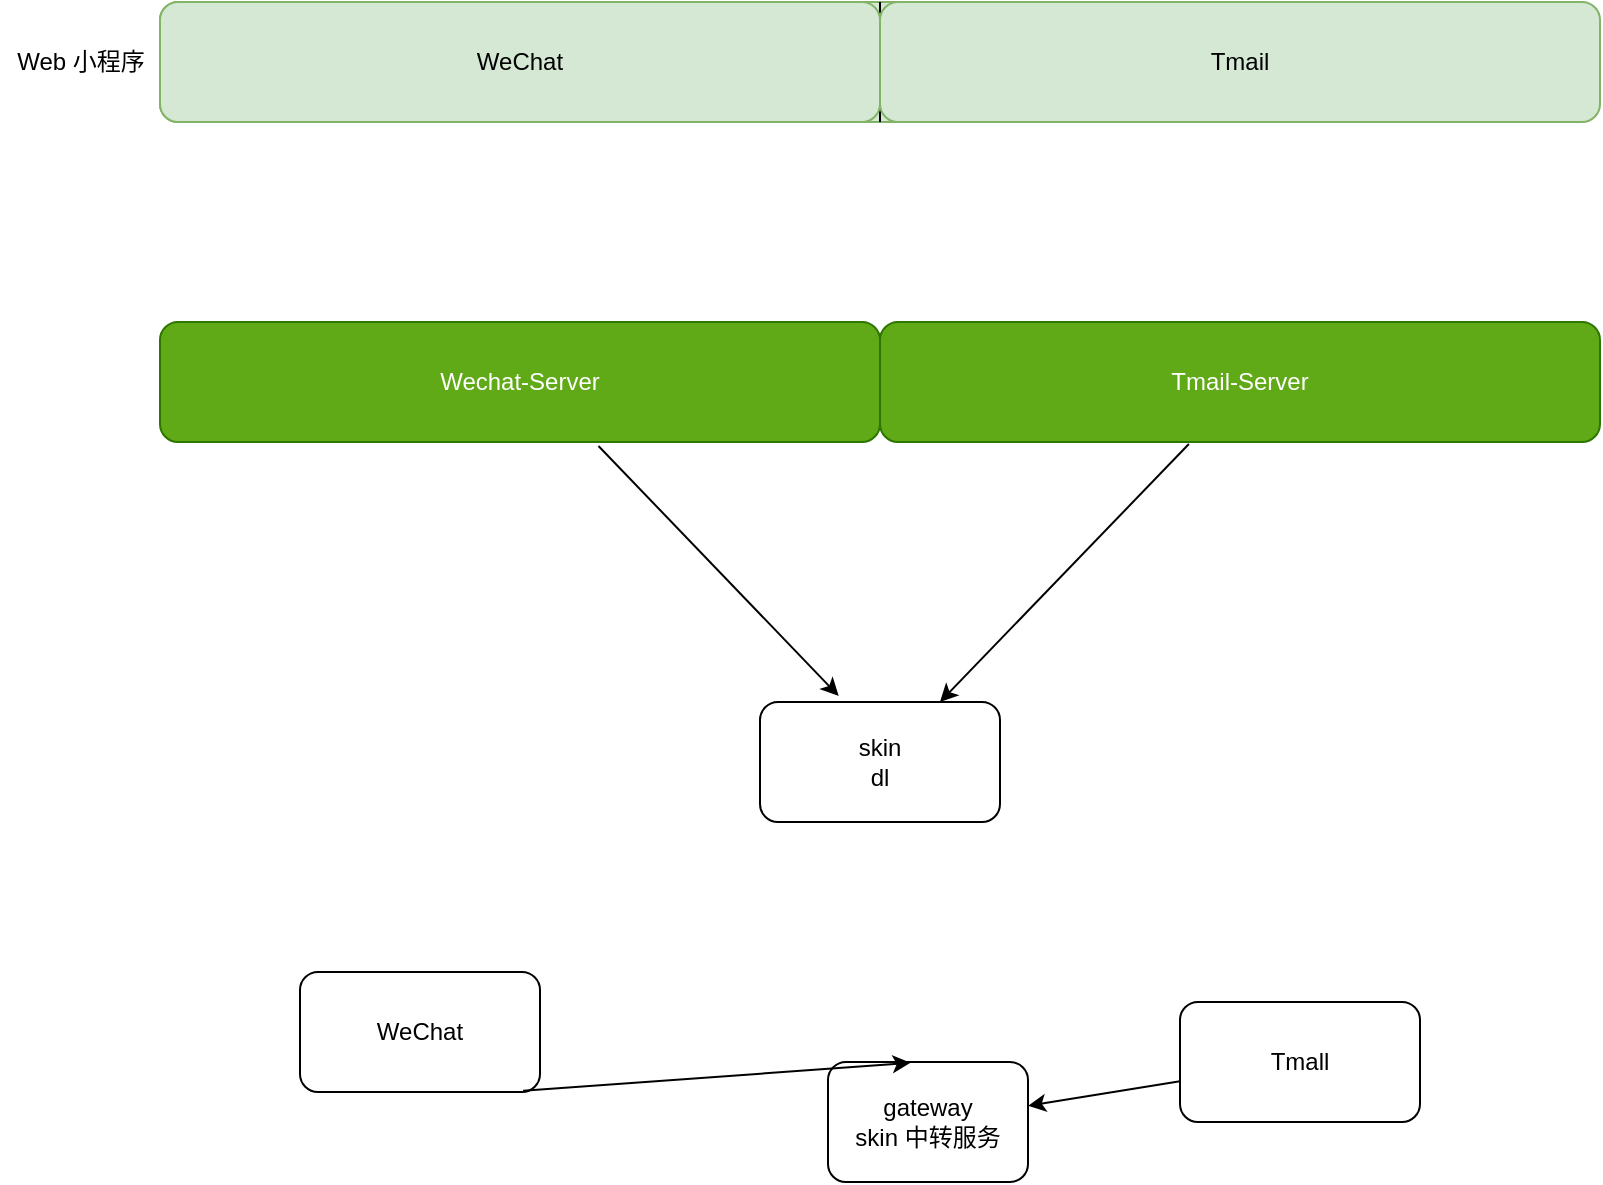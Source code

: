 <mxfile version="20.0.1" type="github">
  <diagram id="x8knKWqIQl5RkP6iHov5" name="第 1 页">
    <mxGraphModel dx="1000" dy="557" grid="1" gridSize="10" guides="1" tooltips="1" connect="1" arrows="1" fold="1" page="1" pageScale="1" pageWidth="827" pageHeight="1169" math="0" shadow="0">
      <root>
        <mxCell id="0" />
        <mxCell id="1" parent="0" />
        <mxCell id="5UqAFEHzZSHDofAhFvSU-1" value="gateway&lt;br&gt;skin 中转服务" style="rounded=1;whiteSpace=wrap;html=1;" vertex="1" parent="1">
          <mxGeometry x="414" y="570" width="100" height="60" as="geometry" />
        </mxCell>
        <mxCell id="5UqAFEHzZSHDofAhFvSU-2" value="Tmall" style="rounded=1;whiteSpace=wrap;html=1;" vertex="1" parent="1">
          <mxGeometry x="590" y="540" width="120" height="60" as="geometry" />
        </mxCell>
        <mxCell id="5UqAFEHzZSHDofAhFvSU-3" value="WeChat" style="rounded=1;whiteSpace=wrap;html=1;" vertex="1" parent="1">
          <mxGeometry x="150" y="525" width="120" height="60" as="geometry" />
        </mxCell>
        <mxCell id="5UqAFEHzZSHDofAhFvSU-4" value="" style="endArrow=classic;html=1;rounded=0;exitX=0.93;exitY=0.99;exitDx=0;exitDy=0;exitPerimeter=0;entryX=0.413;entryY=0.007;entryDx=0;entryDy=0;entryPerimeter=0;" edge="1" parent="1" source="5UqAFEHzZSHDofAhFvSU-3" target="5UqAFEHzZSHDofAhFvSU-1">
          <mxGeometry width="50" height="50" relative="1" as="geometry">
            <mxPoint x="390" y="290" as="sourcePoint" />
            <mxPoint x="440" y="240" as="targetPoint" />
          </mxGeometry>
        </mxCell>
        <mxCell id="5UqAFEHzZSHDofAhFvSU-5" value="" style="endArrow=classic;html=1;rounded=0;" edge="1" parent="1" source="5UqAFEHzZSHDofAhFvSU-2" target="5UqAFEHzZSHDofAhFvSU-1">
          <mxGeometry width="50" height="50" relative="1" as="geometry">
            <mxPoint x="390" y="290" as="sourcePoint" />
            <mxPoint x="440" y="240" as="targetPoint" />
          </mxGeometry>
        </mxCell>
        <mxCell id="5UqAFEHzZSHDofAhFvSU-8" value="" style="rounded=1;whiteSpace=wrap;html=1;fillColor=#d5e8d4;strokeColor=#82b366;" vertex="1" parent="1">
          <mxGeometry x="80" y="40" width="680" height="60" as="geometry" />
        </mxCell>
        <mxCell id="5UqAFEHzZSHDofAhFvSU-9" value="" style="endArrow=none;html=1;rounded=0;" edge="1" parent="1">
          <mxGeometry width="50" height="50" relative="1" as="geometry">
            <mxPoint x="440" y="100" as="sourcePoint" />
            <mxPoint x="440" y="40" as="targetPoint" />
          </mxGeometry>
        </mxCell>
        <mxCell id="5UqAFEHzZSHDofAhFvSU-10" value="WeChat" style="rounded=1;whiteSpace=wrap;html=1;fillColor=#d5e8d4;strokeColor=#82b366;" vertex="1" parent="1">
          <mxGeometry x="80" y="40" width="360" height="60" as="geometry" />
        </mxCell>
        <mxCell id="5UqAFEHzZSHDofAhFvSU-11" value="Tmail" style="rounded=1;whiteSpace=wrap;html=1;fillColor=#d5e8d4;strokeColor=#82b366;" vertex="1" parent="1">
          <mxGeometry x="440" y="40" width="360" height="60" as="geometry" />
        </mxCell>
        <mxCell id="5UqAFEHzZSHDofAhFvSU-12" value="Web 小程序" style="text;html=1;align=center;verticalAlign=middle;resizable=0;points=[];autosize=1;strokeColor=none;fillColor=none;" vertex="1" parent="1">
          <mxGeometry y="60" width="80" height="20" as="geometry" />
        </mxCell>
        <mxCell id="5UqAFEHzZSHDofAhFvSU-13" value="Wechat-Server" style="rounded=1;whiteSpace=wrap;html=1;fillColor=#60a917;fontColor=#ffffff;strokeColor=#2D7600;" vertex="1" parent="1">
          <mxGeometry x="80" y="200" width="360" height="60" as="geometry" />
        </mxCell>
        <mxCell id="5UqAFEHzZSHDofAhFvSU-14" value="&lt;span style=&quot;&quot;&gt;Tmail-Server&lt;/span&gt;" style="rounded=1;whiteSpace=wrap;html=1;fillColor=#60a917;fontColor=#ffffff;strokeColor=#2D7600;" vertex="1" parent="1">
          <mxGeometry x="440" y="200" width="360" height="60" as="geometry" />
        </mxCell>
        <mxCell id="5UqAFEHzZSHDofAhFvSU-15" value="skin&lt;br&gt;dl" style="rounded=1;whiteSpace=wrap;html=1;" vertex="1" parent="1">
          <mxGeometry x="380" y="390" width="120" height="60" as="geometry" />
        </mxCell>
        <mxCell id="5UqAFEHzZSHDofAhFvSU-16" value="" style="endArrow=classic;html=1;rounded=0;exitX=0.609;exitY=1.033;exitDx=0;exitDy=0;exitPerimeter=0;entryX=0.328;entryY=-0.05;entryDx=0;entryDy=0;entryPerimeter=0;" edge="1" parent="1" source="5UqAFEHzZSHDofAhFvSU-13" target="5UqAFEHzZSHDofAhFvSU-15">
          <mxGeometry width="50" height="50" relative="1" as="geometry">
            <mxPoint x="480" y="410" as="sourcePoint" />
            <mxPoint x="530" y="360" as="targetPoint" />
          </mxGeometry>
        </mxCell>
        <mxCell id="5UqAFEHzZSHDofAhFvSU-17" value="" style="endArrow=classic;html=1;rounded=0;exitX=0.429;exitY=1.017;exitDx=0;exitDy=0;exitPerimeter=0;entryX=0.75;entryY=0;entryDx=0;entryDy=0;" edge="1" parent="1" source="5UqAFEHzZSHDofAhFvSU-14" target="5UqAFEHzZSHDofAhFvSU-15">
          <mxGeometry width="50" height="50" relative="1" as="geometry">
            <mxPoint x="480" y="410" as="sourcePoint" />
            <mxPoint x="530" y="360" as="targetPoint" />
          </mxGeometry>
        </mxCell>
      </root>
    </mxGraphModel>
  </diagram>
</mxfile>
